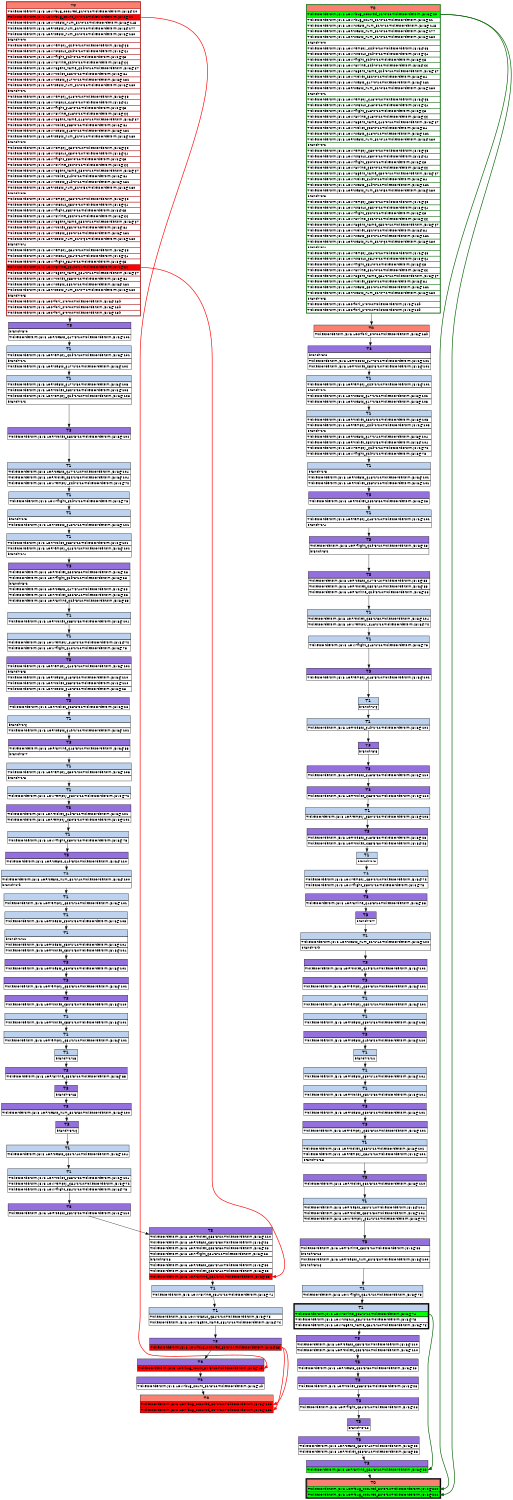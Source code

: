 digraph G {
	center=1;
	ranksep=.25; size = "7.5,10";
	node [shape=record]

labelloc=top;
labeljust=left;
f0 [fontname="Helvetica", fontsize="11", shape=none, margin=0,
	label=<<table border="2" color="#A00000" cellspacing="0">
		<tr><td border="1" bgcolor="salmon"><font point-size="14">T0</font></td></tr>
		<tr><td align="left" border="1">TicketsOrderSim.java LOW-bug_occured_51-0-1&amp;TicketsOrderSim.java@20</td></tr>
		<tr><td align="left" border="1" port="22" bgcolor="red">TicketsOrderSim.java LOW-bug_count_51-0-1&amp;TicketsOrderSim.java@21</td></tr>
		<tr><td align="left" border="1">TicketsOrderSim.java LOW-seats_num_51-0-1&amp;TicketsOrderSim.java@145</td></tr>
		<tr><td align="left" border="1">TicketsOrderSim.java LOR-seats_num_51-0-1&amp;TicketsOrderSim.java@177</td></tr>
		<tr><td align="left" border="1">TicketsOrderSim.java LOR-seats_num_51-0-2&amp;TicketsOrderSim.java@180</td></tr>
		<tr><td align="left" border="1">branch-0-0</td></tr>
		<tr><td align="left" border="1">TicketsOrderSim.java LOW-empty_629-0-1&amp;TicketsOrderSim.java@63</td></tr>
		<tr><td align="left" border="1">TicketsOrderSim.java LOW-status_629-0-1&amp;TicketsOrderSim.java@64</td></tr>
		<tr><td align="left" border="1">TicketsOrderSim.java LOW-flight_629-0-1&amp;TicketsOrderSim.java@65</td></tr>
		<tr><td align="left" border="1">TicketsOrderSim.java LOW-airline_629-0-1&amp;TicketsOrderSim.java@66</td></tr>
		<tr><td align="left" border="1">TicketsOrderSim.java LOW-agent_name_629-0-1&amp;TicketsOrderSim.java@67</td></tr>
		<tr><td align="left" border="1">TicketsOrderSim.java LOW-ticket_252-0-1&amp;TicketsOrderSim.java@84</td></tr>
		<tr><td align="left" border="1">TicketsOrderSim.java LOW-seats_647-0-1&amp;TicketsOrderSim.java@181</td></tr>
		<tr><td align="left" border="1">TicketsOrderSim.java LOR-seats_num_51-0-3&amp;TicketsOrderSim.java@180</td></tr>
		<tr><td align="left" border="1">branch-0-1</td></tr>
		<tr><td align="left" border="1">TicketsOrderSim.java LOW-empty_648-0-1&amp;TicketsOrderSim.java@63</td></tr>
		<tr><td align="left" border="1">TicketsOrderSim.java LOW-status_648-0-1&amp;TicketsOrderSim.java@64</td></tr>
		<tr><td align="left" border="1">TicketsOrderSim.java LOW-flight_648-0-1&amp;TicketsOrderSim.java@65</td></tr>
		<tr><td align="left" border="1">TicketsOrderSim.java LOW-airline_648-0-1&amp;TicketsOrderSim.java@66</td></tr>
		<tr><td align="left" border="1">TicketsOrderSim.java LOW-agent_name_648-0-1&amp;TicketsOrderSim.java@67</td></tr>
		<tr><td align="left" border="1">TicketsOrderSim.java LOW-ticket_635-0-1&amp;TicketsOrderSim.java@84</td></tr>
		<tr><td align="left" border="1">TicketsOrderSim.java LOW-seats_648-0-1&amp;TicketsOrderSim.java@181</td></tr>
		<tr><td align="left" border="1">TicketsOrderSim.java LOR-seats_num_51-0-4&amp;TicketsOrderSim.java@180</td></tr>
		<tr><td align="left" border="1">branch-0-2</td></tr>
		<tr><td align="left" border="1">TicketsOrderSim.java LOW-empty_650-0-1&amp;TicketsOrderSim.java@63</td></tr>
		<tr><td align="left" border="1">TicketsOrderSim.java LOW-status_650-0-1&amp;TicketsOrderSim.java@64</td></tr>
		<tr><td align="left" border="1">TicketsOrderSim.java LOW-flight_650-0-1&amp;TicketsOrderSim.java@65</td></tr>
		<tr><td align="left" border="1">TicketsOrderSim.java LOW-airline_650-0-1&amp;TicketsOrderSim.java@66</td></tr>
		<tr><td align="left" border="1">TicketsOrderSim.java LOW-agent_name_650-0-1&amp;TicketsOrderSim.java@67</td></tr>
		<tr><td align="left" border="1">TicketsOrderSim.java LOW-ticket_649-0-1&amp;TicketsOrderSim.java@84</td></tr>
		<tr><td align="left" border="1">TicketsOrderSim.java LOW-seats_649-0-1&amp;TicketsOrderSim.java@181</td></tr>
		<tr><td align="left" border="1">TicketsOrderSim.java LOR-seats_num_51-0-5&amp;TicketsOrderSim.java@180</td></tr>
		<tr><td align="left" border="1">branch-0-3</td></tr>
		<tr><td align="left" border="1">TicketsOrderSim.java LOW-empty_652-0-1&amp;TicketsOrderSim.java@63</td></tr>
		<tr><td align="left" border="1">TicketsOrderSim.java LOW-status_652-0-1&amp;TicketsOrderSim.java@64</td></tr>
		<tr><td align="left" border="1">TicketsOrderSim.java LOW-flight_652-0-1&amp;TicketsOrderSim.java@65</td></tr>
		<tr><td align="left" border="1">TicketsOrderSim.java LOW-airline_652-0-1&amp;TicketsOrderSim.java@66</td></tr>
		<tr><td align="left" border="1">TicketsOrderSim.java LOW-agent_name_652-0-1&amp;TicketsOrderSim.java@67</td></tr>
		<tr><td align="left" border="1">TicketsOrderSim.java LOW-ticket_651-0-1&amp;TicketsOrderSim.java@84</td></tr>
		<tr><td align="left" border="1">TicketsOrderSim.java LOW-seats_650-0-1&amp;TicketsOrderSim.java@181</td></tr>
		<tr><td align="left" border="1">TicketsOrderSim.java LOR-seats_num_51-0-6&amp;TicketsOrderSim.java@180</td></tr>
		<tr><td align="left" border="1">branch-0-4</td></tr>
		<tr><td align="left" border="1">TicketsOrderSim.java LOW-empty_654-0-1&amp;TicketsOrderSim.java@63</td></tr>
		<tr><td align="left" border="1">TicketsOrderSim.java LOW-status_654-0-1&amp;TicketsOrderSim.java@64</td></tr>
		<tr><td align="left" border="1">TicketsOrderSim.java LOW-flight_654-0-1&amp;TicketsOrderSim.java@65</td></tr>
		<tr><td align="left" border="1" port="12" bgcolor="red">TicketsOrderSim.java LOW-airline_654-0-1&amp;TicketsOrderSim.java@66</td></tr>
		<tr><td align="left" border="1">TicketsOrderSim.java LOW-agent_name_654-0-1&amp;TicketsOrderSim.java@67</td></tr>
		<tr><td align="left" border="1">TicketsOrderSim.java LOW-ticket_653-0-1&amp;TicketsOrderSim.java@84</td></tr>
		<tr><td align="left" border="1">TicketsOrderSim.java LOW-seats_651-0-1&amp;TicketsOrderSim.java@181</td></tr>
		<tr><td align="left" border="1">TicketsOrderSim.java LOR-seats_num_51-0-7&amp;TicketsOrderSim.java@180</td></tr>
		<tr><td align="left" border="1">branch-0-5</td></tr>
		<tr><td align="left" border="1">TicketsOrderSim.java LOS-fork_1-0-0&amp;TicketsOrderSim.java@189</td></tr>
		<tr><td align="left" border="1">TicketsOrderSim.java LOS-fork_2-0-0&amp;TicketsOrderSim.java@189</td></tr>
		<tr><td align="left" border="1">TicketsOrderSim.java LOS-fork_3-0-0&amp;TicketsOrderSim.java@189</td></tr>
	</table>>
]

f1 [fontname="Helvetica", fontsize="11", shape=none, margin=0,
	label=<<table border="0" cellspacing="0">
		<tr><td border="1" bgcolor="mediumpurple"><font point-size="14">T3</font></td></tr>
		<tr><td align="left" border="1">branch-3-0</td></tr>
		<tr><td align="left" border="1">TicketsOrderSim.java LOR-seats_647-3-1&amp;TicketsOrderSim.java@101</td></tr>
	</table>>
]

f2 [fontname="Helvetica", fontsize="11", shape=none, margin=0,
	label=<<table border="0" cellspacing="0">
		<tr><td border="1" bgcolor="lightsteelblue2"><font point-size="14">T1</font></td></tr>
		<tr><td align="left" border="1">TicketsOrderSim.java LOR-empty_629-1-1&amp;TicketsOrderSim.java@101</td></tr>
		<tr><td align="left" border="1">branch-1-1</td></tr>
		<tr><td align="left" border="1">TicketsOrderSim.java LOR-seats_647-1-2&amp;TicketsOrderSim.java@102</td></tr>
	</table>>
]

f3 [fontname="Helvetica", fontsize="11", shape=none, margin=0,
	label=<<table border="0" cellspacing="0">
		<tr><td border="1" bgcolor="lightsteelblue2"><font point-size="14">T1</font></td></tr>
		<tr><td align="left" border="1">TicketsOrderSim.java LOR-seats_647-1-3&amp;TicketsOrderSim.java@103</td></tr>
		<tr><td align="left" border="1">TicketsOrderSim.java LOR-ticket_252-1-2&amp;TicketsOrderSim.java@103</td></tr>
		<tr><td align="left" border="1">TicketsOrderSim.java LOR-empty_629-1-2&amp;TicketsOrderSim.java@103</td></tr>
		<tr><td align="left" border="1">branch-1-2</td></tr>
	</table>>
]

f4 [fontname="Helvetica", fontsize="11", shape=none, margin=0,
	label=<<table border="0" cellspacing="0">
		<tr><td border="1" bgcolor="mediumpurple"><font point-size="14">T3</font></td></tr>
		<tr><td align="left" border="1">TicketsOrderSim.java LOR-ticket_252-3-1&amp;TicketsOrderSim.java@101</td></tr>
	</table>>
]

f5 [fontname="Helvetica", fontsize="11", shape=none, margin=0,
	label=<<table border="0" cellspacing="0">
		<tr><td border="1" bgcolor="lightsteelblue2"><font point-size="14">T1</font></td></tr>
		<tr><td align="left" border="1">TicketsOrderSim.java LOR-seats_647-1-4&amp;TicketsOrderSim.java@104</td></tr>
		<tr><td align="left" border="1">TicketsOrderSim.java LOR-ticket_252-1-3&amp;TicketsOrderSim.java@104</td></tr>
		<tr><td align="left" border="1">TicketsOrderSim.java LOW-empty_629-1-1&amp;TicketsOrderSim.java@72</td></tr>
	</table>>
]

f6 [fontname="Helvetica", fontsize="11", shape=none, margin=0,
	label=<<table border="0" cellspacing="0">
		<tr><td border="1" bgcolor="lightsteelblue2"><font point-size="14">T1</font></td></tr>
		<tr><td align="left" border="1">TicketsOrderSim.java LOW-flight_629-1-1&amp;TicketsOrderSim.java@73</td></tr>
	</table>>
]

f7 [fontname="Helvetica", fontsize="11", shape=none, margin=0,
	label=<<table border="0" cellspacing="0">
		<tr><td border="1" bgcolor="lightsteelblue2"><font point-size="14">T1</font></td></tr>
		<tr><td align="left" border="1">branch-1-3</td></tr>
		<tr><td align="left" border="1">TicketsOrderSim.java LOR-seats_648-1-1&amp;TicketsOrderSim.java@101</td></tr>
	</table>>
]

f8 [fontname="Helvetica", fontsize="11", shape=none, margin=0,
	label=<<table border="0" cellspacing="0">
		<tr><td border="1" bgcolor="lightsteelblue2"><font point-size="14">T1</font></td></tr>
		<tr><td align="left" border="1">TicketsOrderSim.java LOR-ticket_635-1-1&amp;TicketsOrderSim.java@101</td></tr>
		<tr><td align="left" border="1">TicketsOrderSim.java LOR-empty_648-1-1&amp;TicketsOrderSim.java@101</td></tr>
		<tr><td align="left" border="1">branch-1-4</td></tr>
	</table>>
]

f9 [fontname="Helvetica", fontsize="11", shape=none, margin=0,
	label=<<table border="0" cellspacing="0">
		<tr><td border="1" bgcolor="mediumpurple"><font point-size="14">T3</font></td></tr>
		<tr><td align="left" border="1">TicketsOrderSim.java LOR-ticket_252-3-3&amp;TicketsOrderSim.java@28</td></tr>
		<tr><td align="left" border="1">TicketsOrderSim.java LOR-flight_629-3-1&amp;TicketsOrderSim.java@28</td></tr>
		<tr><td align="left" border="1">branch-3-2</td></tr>
		<tr><td align="left" border="1">TicketsOrderSim.java LOR-seats_647-3-4&amp;TicketsOrderSim.java@33</td></tr>
		<tr><td align="left" border="1">TicketsOrderSim.java LOR-ticket_252-3-4&amp;TicketsOrderSim.java@33</td></tr>
		<tr><td align="left" border="1">TicketsOrderSim.java LOR-airline_629-3-1&amp;TicketsOrderSim.java@33</td></tr>
	</table>>
]

f10 [fontname="Helvetica", fontsize="11", shape=none, margin=0,
	label=<<table border="0" cellspacing="0">
		<tr><td border="1" bgcolor="lightsteelblue2"><font point-size="14">T1</font></td></tr>
		<tr><td align="left" border="1">TicketsOrderSim.java LOR-ticket_635-1-3&amp;TicketsOrderSim.java@104</td></tr>
	</table>>
]

f11 [fontname="Helvetica", fontsize="11", shape=none, margin=0,
	label=<<table border="0" cellspacing="0">
		<tr><td border="1" bgcolor="lightsteelblue2"><font point-size="14">T1</font></td></tr>
		<tr><td align="left" border="1">TicketsOrderSim.java LOW-empty_648-1-1&amp;TicketsOrderSim.java@72</td></tr>
		<tr><td align="left" border="1">TicketsOrderSim.java LOW-flight_648-1-1&amp;TicketsOrderSim.java@73</td></tr>
	</table>>
]

f12 [fontname="Helvetica", fontsize="11", shape=none, margin=0,
	label=<<table border="0" cellspacing="0">
		<tr><td border="1" bgcolor="mediumpurple"><font point-size="14">T3</font></td></tr>
		<tr><td align="left" border="1">TicketsOrderSim.java LOR-empty_648-3-1&amp;TicketsOrderSim.java@101</td></tr>
		<tr><td align="left" border="1">branch-3-5</td></tr>
		<tr><td align="left" border="1">TicketsOrderSim.java LOR-seats_648-3-2&amp;TicketsOrderSim.java@110</td></tr>
		<tr><td align="left" border="1">TicketsOrderSim.java LOR-ticket_635-3-2&amp;TicketsOrderSim.java@110</td></tr>
		<tr><td align="left" border="1">TicketsOrderSim.java LOR-seats_648-3-3&amp;TicketsOrderSim.java@28</td></tr>
	</table>>
]

f13 [fontname="Helvetica", fontsize="11", shape=none, margin=0,
	label=<<table border="0" cellspacing="0">
		<tr><td border="1" bgcolor="mediumpurple"><font point-size="14">T3</font></td></tr>
		<tr><td align="left" border="1">TicketsOrderSim.java LOR-ticket_635-3-3&amp;TicketsOrderSim.java@28</td></tr>
	</table>>
]

f14 [fontname="Helvetica", fontsize="11", shape=none, margin=0,
	label=<<table border="0" cellspacing="0">
		<tr><td border="1" bgcolor="lightsteelblue2"><font point-size="14">T1</font></td></tr>
		<tr><td align="left" border="1">branch-1-6</td></tr>
		<tr><td align="left" border="1">TicketsOrderSim.java LOR-seats_649-1-1&amp;TicketsOrderSim.java@101</td></tr>
	</table>>
]

f15 [fontname="Helvetica", fontsize="11", shape=none, margin=0,
	label=<<table border="0" cellspacing="0">
		<tr><td border="1" bgcolor="mediumpurple"><font point-size="14">T3</font></td></tr>
		<tr><td align="left" border="1">TicketsOrderSim.java LOR-airline_648-3-1&amp;TicketsOrderSim.java@33</td></tr>
		<tr><td align="left" border="1">branch-3-7</td></tr>
	</table>>
]

f16 [fontname="Helvetica", fontsize="11", shape=none, margin=0,
	label=<<table border="0" cellspacing="0">
		<tr><td border="1" bgcolor="lightsteelblue2"><font point-size="14">T1</font></td></tr>
		<tr><td align="left" border="1">TicketsOrderSim.java LOR-empty_650-1-2&amp;TicketsOrderSim.java@103</td></tr>
		<tr><td align="left" border="1">branch-1-8</td></tr>
	</table>>
]

f17 [fontname="Helvetica", fontsize="11", shape=none, margin=0,
	label=<<table border="0" cellspacing="0">
		<tr><td border="1" bgcolor="lightsteelblue2"><font point-size="14">T1</font></td></tr>
		<tr><td align="left" border="1">TicketsOrderSim.java LOW-empty_650-1-1&amp;TicketsOrderSim.java@72</td></tr>
	</table>>
]

f18 [fontname="Helvetica", fontsize="11", shape=none, margin=0,
	label=<<table border="0" cellspacing="0">
		<tr><td border="1" bgcolor="mediumpurple"><font point-size="14">T3</font></td></tr>
		<tr><td align="left" border="1">TicketsOrderSim.java LOR-ticket_649-3-1&amp;TicketsOrderSim.java@101</td></tr>
		<tr><td align="left" border="1">TicketsOrderSim.java LOR-empty_650-3-1&amp;TicketsOrderSim.java@101</td></tr>
	</table>>
]

f19 [fontname="Helvetica", fontsize="11", shape=none, margin=0,
	label=<<table border="0" cellspacing="0">
		<tr><td border="1" bgcolor="lightsteelblue2"><font point-size="14">T1</font></td></tr>
		<tr><td align="left" border="1">TicketsOrderSim.java LOW-flight_650-1-1&amp;TicketsOrderSim.java@73</td></tr>
	</table>>
]

f20 [fontname="Helvetica", fontsize="11", shape=none, margin=0,
	label=<<table border="0" cellspacing="0">
		<tr><td border="1" bgcolor="mediumpurple"><font point-size="14">T3</font></td></tr>
		<tr><td align="left" border="1">TicketsOrderSim.java LOR-seats_649-3-2&amp;TicketsOrderSim.java@110</td></tr>
	</table>>
]

f21 [fontname="Helvetica", fontsize="11", shape=none, margin=0,
	label=<<table border="0" cellspacing="0">
		<tr><td border="1" bgcolor="lightsteelblue2"><font point-size="14">T1</font></td></tr>
		<tr><td align="left" border="1">TicketsOrderSim.java LOR-seats_num_51-1-4&amp;TicketsOrderSim.java@100</td></tr>
		<tr><td align="left" border="1">branch-1-9</td></tr>
	</table>>
]

f22 [fontname="Helvetica", fontsize="11", shape=none, margin=0,
	label=<<table border="0" cellspacing="0">
		<tr><td border="1" bgcolor="lightsteelblue2"><font point-size="14">T1</font></td></tr>
		<tr><td align="left" border="1">TicketsOrderSim.java LOR-empty_652-1-1&amp;TicketsOrderSim.java@101</td></tr>
	</table>>
]

f23 [fontname="Helvetica", fontsize="11", shape=none, margin=0,
	label=<<table border="0" cellspacing="0">
		<tr><td border="1" bgcolor="lightsteelblue2"><font point-size="14">T1</font></td></tr>
		<tr><td align="left" border="1">TicketsOrderSim.java LOR-seats_650-1-3&amp;TicketsOrderSim.java@103</td></tr>
	</table>>
]

f24 [fontname="Helvetica", fontsize="11", shape=none, margin=0,
	label=<<table border="0" cellspacing="0">
		<tr><td border="1" bgcolor="lightsteelblue2"><font point-size="14">T1</font></td></tr>
		<tr><td align="left" border="1">branch-1-11</td></tr>
		<tr><td align="left" border="1">TicketsOrderSim.java LOR-seats_650-1-4&amp;TicketsOrderSim.java@104</td></tr>
		<tr><td align="left" border="1">TicketsOrderSim.java LOR-ticket_651-1-3&amp;TicketsOrderSim.java@104</td></tr>
	</table>>
]

f25 [fontname="Helvetica", fontsize="11", shape=none, margin=0,
	label=<<table border="0" cellspacing="0">
		<tr><td border="1" bgcolor="mediumpurple"><font point-size="14">T3</font></td></tr>
		<tr><td align="left" border="1">TicketsOrderSim.java LOR-seats_650-3-1&amp;TicketsOrderSim.java@101</td></tr>
	</table>>
]

f26 [fontname="Helvetica", fontsize="11", shape=none, margin=0,
	label=<<table border="0" cellspacing="0">
		<tr><td border="1" bgcolor="mediumpurple"><font point-size="14">T3</font></td></tr>
		<tr><td align="left" border="1">TicketsOrderSim.java LOR-empty_652-3-1&amp;TicketsOrderSim.java@101</td></tr>
	</table>>
]

f27 [fontname="Helvetica", fontsize="11", shape=none, margin=0,
	label=<<table border="0" cellspacing="0">
		<tr><td border="1" bgcolor="mediumpurple"><font point-size="14">T3</font></td></tr>
		<tr><td align="left" border="1">TicketsOrderSim.java LOR-ticket_651-3-2&amp;TicketsOrderSim.java@110</td></tr>
	</table>>
]

f28 [fontname="Helvetica", fontsize="11", shape=none, margin=0,
	label=<<table border="0" cellspacing="0">
		<tr><td border="1" bgcolor="lightsteelblue2"><font point-size="14">T1</font></td></tr>
		<tr><td align="left" border="1">TicketsOrderSim.java LOR-ticket_653-1-1&amp;TicketsOrderSim.java@101</td></tr>
	</table>>
]

f29 [fontname="Helvetica", fontsize="11", shape=none, margin=0,
	label=<<table border="0" cellspacing="0">
		<tr><td border="1" bgcolor="lightsteelblue2"><font point-size="14">T1</font></td></tr>
		<tr><td align="left" border="1">TicketsOrderSim.java LOR-empty_654-1-1&amp;TicketsOrderSim.java@101</td></tr>
	</table>>
]

f30 [fontname="Helvetica", fontsize="11", shape=none, margin=0,
	label=<<table border="0" cellspacing="0">
		<tr><td border="1" bgcolor="lightsteelblue2"><font point-size="14">T1</font></td></tr>
		<tr><td align="left" border="1">branch-1-13</td></tr>
	</table>>
]

f31 [fontname="Helvetica", fontsize="11", shape=none, margin=0,
	label=<<table border="0" cellspacing="0">
		<tr><td border="1" bgcolor="mediumpurple"><font point-size="14">T3</font></td></tr>
		<tr><td align="left" border="1">TicketsOrderSim.java LOR-airline_652-3-1&amp;TicketsOrderSim.java@33</td></tr>
	</table>>
]

f32 [fontname="Helvetica", fontsize="11", shape=none, margin=0,
	label=<<table border="0" cellspacing="0">
		<tr><td border="1" bgcolor="mediumpurple"><font point-size="14">T3</font></td></tr>
		<tr><td align="left" border="1">branch-3-15</td></tr>
	</table>>
]

f33 [fontname="Helvetica", fontsize="11", shape=none, margin=0,
	label=<<table border="0" cellspacing="0">
		<tr><td border="1" bgcolor="mediumpurple"><font point-size="14">T3</font></td></tr>
		<tr><td align="left" border="1">TicketsOrderSim.java LOR-seats_num_51-3-5&amp;TicketsOrderSim.java@100</td></tr>
	</table>>
]

f34 [fontname="Helvetica", fontsize="11", shape=none, margin=0,
	label=<<table border="0" cellspacing="0">
		<tr><td border="1" bgcolor="mediumpurple"><font point-size="14">T3</font></td></tr>
		<tr><td align="left" border="1">branch-3-16</td></tr>
	</table>>
]

f35 [fontname="Helvetica", fontsize="11", shape=none, margin=0,
	label=<<table border="0" cellspacing="0">
		<tr><td border="1" bgcolor="lightsteelblue2"><font point-size="14">T1</font></td></tr>
		<tr><td align="left" border="1">TicketsOrderSim.java LOR-seats_651-1-4&amp;TicketsOrderSim.java@104</td></tr>
	</table>>
]

f36 [fontname="Helvetica", fontsize="11", shape=none, margin=0,
	label=<<table border="0" cellspacing="0">
		<tr><td border="1" bgcolor="lightsteelblue2"><font point-size="14">T1</font></td></tr>
		<tr><td align="left" border="1">TicketsOrderSim.java LOR-ticket_653-1-3&amp;TicketsOrderSim.java@104</td></tr>
		<tr><td align="left" border="1">TicketsOrderSim.java LOW-empty_654-1-1&amp;TicketsOrderSim.java@72</td></tr>
		<tr><td align="left" border="1">TicketsOrderSim.java LOW-flight_654-1-1&amp;TicketsOrderSim.java@73</td></tr>
	</table>>
]

f37 [fontname="Helvetica", fontsize="11", shape=none, margin=0,
	label=<<table border="0" cellspacing="0">
		<tr><td border="1" bgcolor="mediumpurple"><font point-size="14">T3</font></td></tr>
		<tr><td align="left" border="1">TicketsOrderSim.java LOR-seats_651-3-2&amp;TicketsOrderSim.java@110</td></tr>
	</table>>
]

f38 [fontname="Helvetica", fontsize="11", shape=none, margin=0,
	label=<<table border="0" cellspacing="0">
		<tr><td border="1" bgcolor="mediumpurple"><font point-size="14">T3</font></td></tr>
		<tr><td align="left" border="1">TicketsOrderSim.java LOR-ticket_653-3-2&amp;TicketsOrderSim.java@110</td></tr>
		<tr><td align="left" border="1">TicketsOrderSim.java LOR-seats_651-3-3&amp;TicketsOrderSim.java@28</td></tr>
		<tr><td align="left" border="1">TicketsOrderSim.java LOR-ticket_653-3-3&amp;TicketsOrderSim.java@28</td></tr>
		<tr><td align="left" border="1">TicketsOrderSim.java LOR-flight_654-3-1&amp;TicketsOrderSim.java@28</td></tr>
		<tr><td align="left" border="1">branch-3-18</td></tr>
		<tr><td align="left" border="1">TicketsOrderSim.java LOR-seats_651-3-4&amp;TicketsOrderSim.java@33</td></tr>
		<tr><td align="left" border="1">TicketsOrderSim.java LOR-ticket_653-3-4&amp;TicketsOrderSim.java@33</td></tr>
		<tr><td align="left" border="1" port="11" bgcolor="red">TicketsOrderSim.java LOR-airline_654-3-1&amp;TicketsOrderSim.java@33</td></tr>
	</table>>
]

f39 [fontname="Helvetica", fontsize="11", shape=none, margin=0,
	label=<<table border="0" cellspacing="0">
		<tr><td border="1" bgcolor="lightsteelblue2"><font point-size="14">T1</font></td></tr>
		<tr><td align="left" border="1">TicketsOrderSim.java LOW-airline_654-1-1&amp;TicketsOrderSim.java@74</td></tr>
	</table>>
]

f40 [fontname="Helvetica", fontsize="11", shape=none, margin=0,
	label=<<table border="0" cellspacing="0">
		<tr><td border="1" bgcolor="lightsteelblue2"><font point-size="14">T1</font></td></tr>
		<tr><td align="left" border="1">TicketsOrderSim.java LOW-status_654-1-1&amp;TicketsOrderSim.java@75</td></tr>
		<tr><td align="left" border="1">TicketsOrderSim.java LOW-agent_name_654-1-1&amp;TicketsOrderSim.java@76</td></tr>
	</table>>
]

f41 [fontname="Helvetica", fontsize="11", shape=none, margin=0,
	label=<<table border="0" cellspacing="0">
		<tr><td border="1" bgcolor="mediumpurple"><font point-size="14">T3</font></td></tr>
		<tr><td align="left" border="1" port="32" bgcolor="red">TicketsOrderSim.java LOW-bug_occured_51-3-1&amp;TicketsOrderSim.java@35</td></tr>
	</table>>
]

f42 [fontname="Helvetica", fontsize="11", shape=none, margin=0,
	label=<<table border="0" cellspacing="0">
		<tr><td border="1" bgcolor="mediumpurple"><font point-size="14">T3</font></td></tr>
		<tr><td align="left" border="1" port="21" bgcolor="red">TicketsOrderSim.java LOR-bug_count_51-3-1&amp;TicketsOrderSim.java@49</td></tr>
	</table>>
]

f43 [fontname="Helvetica", fontsize="11", shape=none, margin=0,
	label=<<table border="0" cellspacing="0">
		<tr><td border="1" bgcolor="mediumpurple"><font point-size="14">T3</font></td></tr>
		<tr><td align="left" border="1">TicketsOrderSim.java LOW-bug_count_51-3-1&amp;TicketsOrderSim.java@49</td></tr>
	</table>>
]

f44 [fontname="Helvetica", fontsize="11", shape=none, margin=0,
	label=<<table border="0" cellspacing="0">
		<tr><td border="1" bgcolor="salmon"><font point-size="14">T0</font></td></tr>
		<tr><td align="left" border="1" port="31" bgcolor="red">TicketsOrderSim.java LOR-bug_occured_51-0-1&amp;TicketsOrderSim.java@220</td></tr>
		<tr><td align="left" border="1" port="41" bgcolor="red">TicketsOrderSim.java LOR-bug_occured_51-0-2&amp;TicketsOrderSim.java@221</td></tr>
	</table>>
]

f0 -> f1;
f1 -> f2;
f2 -> f3;
f3 -> f4;
f4 -> f5;
f5 -> f6;
f6 -> f7;
f7 -> f8;
f8 -> f9;
f9 -> f10;
f10 -> f11;
f11 -> f12;
f12 -> f13;
f13 -> f14;
f14 -> f15;
f15 -> f16;
f16 -> f17;
f17 -> f18;
f18 -> f19;
f19 -> f20;
f20 -> f21;
f21 -> f22;
f22 -> f23;
f23 -> f24;
f24 -> f25;
f25 -> f26;
f26 -> f27;
f27 -> f28;
f28 -> f29;
f29 -> f30;
f30 -> f31;
f31 -> f32;
f32 -> f33;
f33 -> f34;
f34 -> f35;
f35 -> f36;
f36 -> f37;
f37 -> f38;
f38 -> f39;
f39 -> f40;
f40 -> f41;
f41 -> f42;
f42 -> f43;
f43 -> f44;
f0:12:e -> f38:11:e [color="red", fontcolor="red", style=bold] ;


f0:22:e -> f42:21:e [color="red", fontcolor="red", style=bold] ;


f41:32:e -> f44:31:e [color="red", fontcolor="red", style=bold] ;


f41:32:e -> f44:41:e [color="red", fontcolor="red", style=bold] ;


a0 [fontname="Helvetica", fontsize="11", shape=none, margin=0,
	label=<<table border="2" color="darkgreen" cellspacing="0">
		<tr><td border="1" bgcolor="salmon"><font point-size="14">T0</font></td></tr>
		<tr><td align="left" border="1" port="22" bgcolor="green">TicketsOrderSim.java LOW-bug_occured_51-0-1&amp;TicketsOrderSim.java@20</td></tr>
		<tr><td align="left" border="1">TicketsOrderSim.java LOW-bug_count_51-0-1&amp;TicketsOrderSim.java@21</td></tr>
		<tr><td align="left" border="1">TicketsOrderSim.java LOW-seats_num_51-0-1&amp;TicketsOrderSim.java@145</td></tr>
		<tr><td align="left" border="1">TicketsOrderSim.java LOR-seats_num_51-0-1&amp;TicketsOrderSim.java@177</td></tr>
		<tr><td align="left" border="1">TicketsOrderSim.java LOR-seats_num_51-0-2&amp;TicketsOrderSim.java@180</td></tr>
		<tr><td align="left" border="1">branch-0-0</td></tr>
		<tr><td align="left" border="1">TicketsOrderSim.java LOW-empty_629-0-1&amp;TicketsOrderSim.java@63</td></tr>
		<tr><td align="left" border="1">TicketsOrderSim.java LOW-status_629-0-1&amp;TicketsOrderSim.java@64</td></tr>
		<tr><td align="left" border="1">TicketsOrderSim.java LOW-flight_629-0-1&amp;TicketsOrderSim.java@65</td></tr>
		<tr><td align="left" border="1">TicketsOrderSim.java LOW-airline_629-0-1&amp;TicketsOrderSim.java@66</td></tr>
		<tr><td align="left" border="1">TicketsOrderSim.java LOW-agent_name_629-0-1&amp;TicketsOrderSim.java@67</td></tr>
		<tr><td align="left" border="1">TicketsOrderSim.java LOW-ticket_252-0-1&amp;TicketsOrderSim.java@84</td></tr>
		<tr><td align="left" border="1">TicketsOrderSim.java LOW-seats_647-0-1&amp;TicketsOrderSim.java@181</td></tr>
		<tr><td align="left" border="1">TicketsOrderSim.java LOR-seats_num_51-0-3&amp;TicketsOrderSim.java@180</td></tr>
		<tr><td align="left" border="1">branch-0-1</td></tr>
		<tr><td align="left" border="1">TicketsOrderSim.java LOW-empty_648-0-1&amp;TicketsOrderSim.java@63</td></tr>
		<tr><td align="left" border="1">TicketsOrderSim.java LOW-status_648-0-1&amp;TicketsOrderSim.java@64</td></tr>
		<tr><td align="left" border="1">TicketsOrderSim.java LOW-flight_648-0-1&amp;TicketsOrderSim.java@65</td></tr>
		<tr><td align="left" border="1">TicketsOrderSim.java LOW-airline_648-0-1&amp;TicketsOrderSim.java@66</td></tr>
		<tr><td align="left" border="1">TicketsOrderSim.java LOW-agent_name_648-0-1&amp;TicketsOrderSim.java@67</td></tr>
		<tr><td align="left" border="1">TicketsOrderSim.java LOW-ticket_635-0-1&amp;TicketsOrderSim.java@84</td></tr>
		<tr><td align="left" border="1">TicketsOrderSim.java LOW-seats_648-0-1&amp;TicketsOrderSim.java@181</td></tr>
		<tr><td align="left" border="1">TicketsOrderSim.java LOR-seats_num_51-0-4&amp;TicketsOrderSim.java@180</td></tr>
		<tr><td align="left" border="1">branch-0-2</td></tr>
		<tr><td align="left" border="1">TicketsOrderSim.java LOW-empty_650-0-1&amp;TicketsOrderSim.java@63</td></tr>
		<tr><td align="left" border="1">TicketsOrderSim.java LOW-status_650-0-1&amp;TicketsOrderSim.java@64</td></tr>
		<tr><td align="left" border="1">TicketsOrderSim.java LOW-flight_650-0-1&amp;TicketsOrderSim.java@65</td></tr>
		<tr><td align="left" border="1">TicketsOrderSim.java LOW-airline_650-0-1&amp;TicketsOrderSim.java@66</td></tr>
		<tr><td align="left" border="1">TicketsOrderSim.java LOW-agent_name_650-0-1&amp;TicketsOrderSim.java@67</td></tr>
		<tr><td align="left" border="1">TicketsOrderSim.java LOW-ticket_649-0-1&amp;TicketsOrderSim.java@84</td></tr>
		<tr><td align="left" border="1">TicketsOrderSim.java LOW-seats_649-0-1&amp;TicketsOrderSim.java@181</td></tr>
		<tr><td align="left" border="1">TicketsOrderSim.java LOR-seats_num_51-0-5&amp;TicketsOrderSim.java@180</td></tr>
		<tr><td align="left" border="1">branch-0-3</td></tr>
		<tr><td align="left" border="1">TicketsOrderSim.java LOW-empty_652-0-1&amp;TicketsOrderSim.java@63</td></tr>
		<tr><td align="left" border="1">TicketsOrderSim.java LOW-status_652-0-1&amp;TicketsOrderSim.java@64</td></tr>
		<tr><td align="left" border="1">TicketsOrderSim.java LOW-flight_652-0-1&amp;TicketsOrderSim.java@65</td></tr>
		<tr><td align="left" border="1">TicketsOrderSim.java LOW-airline_652-0-1&amp;TicketsOrderSim.java@66</td></tr>
		<tr><td align="left" border="1">TicketsOrderSim.java LOW-agent_name_652-0-1&amp;TicketsOrderSim.java@67</td></tr>
		<tr><td align="left" border="1">TicketsOrderSim.java LOW-ticket_651-0-1&amp;TicketsOrderSim.java@84</td></tr>
		<tr><td align="left" border="1">TicketsOrderSim.java LOW-seats_650-0-1&amp;TicketsOrderSim.java@181</td></tr>
		<tr><td align="left" border="1">TicketsOrderSim.java LOR-seats_num_51-0-6&amp;TicketsOrderSim.java@180</td></tr>
		<tr><td align="left" border="1">branch-0-4</td></tr>
		<tr><td align="left" border="1">TicketsOrderSim.java LOW-empty_654-0-1&amp;TicketsOrderSim.java@63</td></tr>
		<tr><td align="left" border="1">TicketsOrderSim.java LOW-status_654-0-1&amp;TicketsOrderSim.java@64</td></tr>
		<tr><td align="left" border="1">TicketsOrderSim.java LOW-flight_654-0-1&amp;TicketsOrderSim.java@65</td></tr>
		<tr><td align="left" border="1">TicketsOrderSim.java LOW-airline_654-0-1&amp;TicketsOrderSim.java@66</td></tr>
		<tr><td align="left" border="1">TicketsOrderSim.java LOW-agent_name_654-0-1&amp;TicketsOrderSim.java@67</td></tr>
		<tr><td align="left" border="1">TicketsOrderSim.java LOW-ticket_653-0-1&amp;TicketsOrderSim.java@84</td></tr>
		<tr><td align="left" border="1">TicketsOrderSim.java LOW-seats_651-0-1&amp;TicketsOrderSim.java@181</td></tr>
		<tr><td align="left" border="1">TicketsOrderSim.java LOR-seats_num_51-0-7&amp;TicketsOrderSim.java@180</td></tr>
		<tr><td align="left" border="1">branch-0-5</td></tr>
		<tr><td align="left" border="1">TicketsOrderSim.java LOS-fork_1-0-0&amp;TicketsOrderSim.java@189</td></tr>
		<tr><td align="left" border="1">TicketsOrderSim.java LOS-fork_2-0-0&amp;TicketsOrderSim.java@189</td></tr>
	</table>>
]

a1 [fontname="Helvetica", fontsize="11", shape=none, margin=0,
	label=<<table border="0" cellspacing="0">
		<tr><td border="1" bgcolor="salmon"><font point-size="14">T0</font></td></tr>
		<tr><td align="left" border="1">TicketsOrderSim.java LOS-fork_3-0-0&amp;TicketsOrderSim.java@189</td></tr>
	</table>>
]

a2 [fontname="Helvetica", fontsize="11", shape=none, margin=0,
	label=<<table border="0" cellspacing="0">
		<tr><td border="1" bgcolor="mediumpurple"><font point-size="14">T3</font></td></tr>
		<tr><td align="left" border="1">branch-3-0</td></tr>
		<tr><td align="left" border="1">TicketsOrderSim.java LOR-seats_647-3-1&amp;TicketsOrderSim.java@101</td></tr>
		<tr><td align="left" border="1">TicketsOrderSim.java LOR-ticket_252-3-1&amp;TicketsOrderSim.java@101</td></tr>
	</table>>
]

a3 [fontname="Helvetica", fontsize="11", shape=none, margin=0,
	label=<<table border="0" cellspacing="0">
		<tr><td border="1" bgcolor="lightsteelblue2"><font point-size="14">T1</font></td></tr>
		<tr><td align="left" border="1">TicketsOrderSim.java LOR-empty_629-1-1&amp;TicketsOrderSim.java@101</td></tr>
		<tr><td align="left" border="1">branch-1-1</td></tr>
		<tr><td align="left" border="1">TicketsOrderSim.java LOR-seats_647-1-2&amp;TicketsOrderSim.java@102</td></tr>
		<tr><td align="left" border="1">TicketsOrderSim.java LOR-seats_647-1-3&amp;TicketsOrderSim.java@103</td></tr>
	</table>>
]

a4 [fontname="Helvetica", fontsize="11", shape=none, margin=0,
	label=<<table border="0" cellspacing="0">
		<tr><td border="1" bgcolor="lightsteelblue2"><font point-size="14">T1</font></td></tr>
		<tr><td align="left" border="1">TicketsOrderSim.java LOR-ticket_252-1-2&amp;TicketsOrderSim.java@103</td></tr>
		<tr><td align="left" border="1">TicketsOrderSim.java LOR-empty_629-1-2&amp;TicketsOrderSim.java@103</td></tr>
		<tr><td align="left" border="1">branch-1-2</td></tr>
		<tr><td align="left" border="1">TicketsOrderSim.java LOR-seats_647-1-4&amp;TicketsOrderSim.java@104</td></tr>
		<tr><td align="left" border="1">TicketsOrderSim.java LOR-ticket_252-1-3&amp;TicketsOrderSim.java@104</td></tr>
		<tr><td align="left" border="1">TicketsOrderSim.java LOW-empty_629-1-1&amp;TicketsOrderSim.java@72</td></tr>
		<tr><td align="left" border="1">TicketsOrderSim.java LOW-flight_629-1-1&amp;TicketsOrderSim.java@73</td></tr>
	</table>>
]

a5 [fontname="Helvetica", fontsize="11", shape=none, margin=0,
	label=<<table border="0" cellspacing="0">
		<tr><td border="1" bgcolor="lightsteelblue2"><font point-size="14">T1</font></td></tr>
		<tr><td align="left" border="1">branch-1-3</td></tr>
		<tr><td align="left" border="1">TicketsOrderSim.java LOR-seats_648-1-1&amp;TicketsOrderSim.java@101</td></tr>
		<tr><td align="left" border="1">TicketsOrderSim.java LOR-ticket_635-1-1&amp;TicketsOrderSim.java@101</td></tr>
	</table>>
]

a6 [fontname="Helvetica", fontsize="11", shape=none, margin=0,
	label=<<table border="0" cellspacing="0">
		<tr><td border="1" bgcolor="mediumpurple"><font point-size="14">T3</font></td></tr>
		<tr><td align="left" border="1">TicketsOrderSim.java LOR-ticket_252-3-3&amp;TicketsOrderSim.java@28</td></tr>
	</table>>
]

a7 [fontname="Helvetica", fontsize="11", shape=none, margin=0,
	label=<<table border="0" cellspacing="0">
		<tr><td border="1" bgcolor="lightsteelblue2"><font point-size="14">T1</font></td></tr>
		<tr><td align="left" border="1">TicketsOrderSim.java LOR-empty_648-1-1&amp;TicketsOrderSim.java@101</td></tr>
		<tr><td align="left" border="1">branch-1-4</td></tr>
	</table>>
]

a8 [fontname="Helvetica", fontsize="11", shape=none, margin=0,
	label=<<table border="0" cellspacing="0">
		<tr><td border="1" bgcolor="mediumpurple"><font point-size="14">T3</font></td></tr>
		<tr><td align="left" border="1">TicketsOrderSim.java LOR-flight_629-3-1&amp;TicketsOrderSim.java@28</td></tr>
		<tr><td align="left" border="1">branch-3-2</td></tr>
	</table>>
]

a9 [fontname="Helvetica", fontsize="11", shape=none, margin=0,
	label=<<table border="0" cellspacing="0">
		<tr><td border="1" bgcolor="mediumpurple"><font point-size="14">T3</font></td></tr>
		<tr><td align="left" border="1">TicketsOrderSim.java LOR-seats_647-3-4&amp;TicketsOrderSim.java@33</td></tr>
		<tr><td align="left" border="1">TicketsOrderSim.java LOR-ticket_252-3-4&amp;TicketsOrderSim.java@33</td></tr>
		<tr><td align="left" border="1">TicketsOrderSim.java LOR-airline_629-3-1&amp;TicketsOrderSim.java@33</td></tr>
	</table>>
]

a10 [fontname="Helvetica", fontsize="11", shape=none, margin=0,
	label=<<table border="0" cellspacing="0">
		<tr><td border="1" bgcolor="lightsteelblue2"><font point-size="14">T1</font></td></tr>
		<tr><td align="left" border="1">TicketsOrderSim.java LOR-ticket_635-1-3&amp;TicketsOrderSim.java@104</td></tr>
		<tr><td align="left" border="1">TicketsOrderSim.java LOW-empty_648-1-1&amp;TicketsOrderSim.java@72</td></tr>
	</table>>
]

a11 [fontname="Helvetica", fontsize="11", shape=none, margin=0,
	label=<<table border="0" cellspacing="0">
		<tr><td border="1" bgcolor="lightsteelblue2"><font point-size="14">T1</font></td></tr>
		<tr><td align="left" border="1">TicketsOrderSim.java LOW-flight_648-1-1&amp;TicketsOrderSim.java@73</td></tr>
	</table>>
]

a12 [fontname="Helvetica", fontsize="11", shape=none, margin=0,
	label=<<table border="0" cellspacing="0">
		<tr><td border="1" bgcolor="mediumpurple"><font point-size="14">T3</font></td></tr>
		<tr><td align="left" border="1">TicketsOrderSim.java LOR-empty_648-3-1&amp;TicketsOrderSim.java@101</td></tr>
	</table>>
]

a13 [fontname="Helvetica", fontsize="11", shape=none, margin=0,
	label=<<table border="0" cellspacing="0">
		<tr><td border="1" bgcolor="lightsteelblue2"><font point-size="14">T1</font></td></tr>
		<tr><td align="left" border="1">branch-1-6</td></tr>
	</table>>
]

a14 [fontname="Helvetica", fontsize="11", shape=none, margin=0,
	label=<<table border="0" cellspacing="0">
		<tr><td border="1" bgcolor="lightsteelblue2"><font point-size="14">T1</font></td></tr>
		<tr><td align="left" border="1">TicketsOrderSim.java LOR-seats_649-1-1&amp;TicketsOrderSim.java@101</td></tr>
	</table>>
]

a15 [fontname="Helvetica", fontsize="11", shape=none, margin=0,
	label=<<table border="0" cellspacing="0">
		<tr><td border="1" bgcolor="mediumpurple"><font point-size="14">T3</font></td></tr>
		<tr><td align="left" border="1">branch-3-5</td></tr>
	</table>>
]

a16 [fontname="Helvetica", fontsize="11", shape=none, margin=0,
	label=<<table border="0" cellspacing="0">
		<tr><td border="1" bgcolor="mediumpurple"><font point-size="14">T3</font></td></tr>
		<tr><td align="left" border="1">TicketsOrderSim.java LOR-seats_648-3-2&amp;TicketsOrderSim.java@110</td></tr>
	</table>>
]

a17 [fontname="Helvetica", fontsize="11", shape=none, margin=0,
	label=<<table border="0" cellspacing="0">
		<tr><td border="1" bgcolor="mediumpurple"><font point-size="14">T3</font></td></tr>
		<tr><td align="left" border="1">TicketsOrderSim.java LOR-ticket_635-3-2&amp;TicketsOrderSim.java@110</td></tr>
	</table>>
]

a18 [fontname="Helvetica", fontsize="11", shape=none, margin=0,
	label=<<table border="0" cellspacing="0">
		<tr><td border="1" bgcolor="lightsteelblue2"><font point-size="14">T1</font></td></tr>
		<tr><td align="left" border="1">TicketsOrderSim.java LOR-empty_650-1-2&amp;TicketsOrderSim.java@103</td></tr>
	</table>>
]

a19 [fontname="Helvetica", fontsize="11", shape=none, margin=0,
	label=<<table border="0" cellspacing="0">
		<tr><td border="1" bgcolor="mediumpurple"><font point-size="14">T3</font></td></tr>
		<tr><td align="left" border="1">TicketsOrderSim.java LOR-seats_648-3-3&amp;TicketsOrderSim.java@28</td></tr>
		<tr><td align="left" border="1">TicketsOrderSim.java LOR-ticket_635-3-3&amp;TicketsOrderSim.java@28</td></tr>
	</table>>
]

a20 [fontname="Helvetica", fontsize="11", shape=none, margin=0,
	label=<<table border="0" cellspacing="0">
		<tr><td border="1" bgcolor="lightsteelblue2"><font point-size="14">T1</font></td></tr>
		<tr><td align="left" border="1">branch-1-8</td></tr>
	</table>>
]

a21 [fontname="Helvetica", fontsize="11", shape=none, margin=0,
	label=<<table border="0" cellspacing="0">
		<tr><td border="1" bgcolor="lightsteelblue2"><font point-size="14">T1</font></td></tr>
		<tr><td align="left" border="1">TicketsOrderSim.java LOW-empty_650-1-1&amp;TicketsOrderSim.java@72</td></tr>
		<tr><td align="left" border="1">TicketsOrderSim.java LOW-flight_650-1-1&amp;TicketsOrderSim.java@73</td></tr>
	</table>>
]

a22 [fontname="Helvetica", fontsize="11", shape=none, margin=0,
	label=<<table border="0" cellspacing="0">
		<tr><td border="1" bgcolor="mediumpurple"><font point-size="14">T3</font></td></tr>
		<tr><td align="left" border="1">TicketsOrderSim.java LOR-airline_648-3-1&amp;TicketsOrderSim.java@33</td></tr>
	</table>>
]

a23 [fontname="Helvetica", fontsize="11", shape=none, margin=0,
	label=<<table border="0" cellspacing="0">
		<tr><td border="1" bgcolor="mediumpurple"><font point-size="14">T3</font></td></tr>
		<tr><td align="left" border="1">branch-3-7</td></tr>
	</table>>
]

a24 [fontname="Helvetica", fontsize="11", shape=none, margin=0,
	label=<<table border="0" cellspacing="0">
		<tr><td border="1" bgcolor="lightsteelblue2"><font point-size="14">T1</font></td></tr>
		<tr><td align="left" border="1">TicketsOrderSim.java LOR-seats_num_51-1-4&amp;TicketsOrderSim.java@100</td></tr>
		<tr><td align="left" border="1">branch-1-9</td></tr>
	</table>>
]

a25 [fontname="Helvetica", fontsize="11", shape=none, margin=0,
	label=<<table border="0" cellspacing="0">
		<tr><td border="1" bgcolor="mediumpurple"><font point-size="14">T3</font></td></tr>
		<tr><td align="left" border="1">TicketsOrderSim.java LOR-ticket_649-3-1&amp;TicketsOrderSim.java@101</td></tr>
	</table>>
]

a26 [fontname="Helvetica", fontsize="11", shape=none, margin=0,
	label=<<table border="0" cellspacing="0">
		<tr><td border="1" bgcolor="mediumpurple"><font point-size="14">T3</font></td></tr>
		<tr><td align="left" border="1">TicketsOrderSim.java LOR-empty_650-3-1&amp;TicketsOrderSim.java@101</td></tr>
	</table>>
]

a27 [fontname="Helvetica", fontsize="11", shape=none, margin=0,
	label=<<table border="0" cellspacing="0">
		<tr><td border="1" bgcolor="lightsteelblue2"><font point-size="14">T1</font></td></tr>
		<tr><td align="left" border="1">TicketsOrderSim.java LOR-empty_652-1-1&amp;TicketsOrderSim.java@101</td></tr>
	</table>>
]

a28 [fontname="Helvetica", fontsize="11", shape=none, margin=0,
	label=<<table border="0" cellspacing="0">
		<tr><td border="1" bgcolor="lightsteelblue2"><font point-size="14">T1</font></td></tr>
		<tr><td align="left" border="1">TicketsOrderSim.java LOR-seats_650-1-3&amp;TicketsOrderSim.java@103</td></tr>
	</table>>
]

a29 [fontname="Helvetica", fontsize="11", shape=none, margin=0,
	label=<<table border="0" cellspacing="0">
		<tr><td border="1" bgcolor="mediumpurple"><font point-size="14">T3</font></td></tr>
		<tr><td align="left" border="1">TicketsOrderSim.java LOR-seats_649-3-2&amp;TicketsOrderSim.java@110</td></tr>
	</table>>
]

a30 [fontname="Helvetica", fontsize="11", shape=none, margin=0,
	label=<<table border="0" cellspacing="0">
		<tr><td border="1" bgcolor="lightsteelblue2"><font point-size="14">T1</font></td></tr>
		<tr><td align="left" border="1">branch-1-11</td></tr>
	</table>>
]

a31 [fontname="Helvetica", fontsize="11", shape=none, margin=0,
	label=<<table border="0" cellspacing="0">
		<tr><td border="1" bgcolor="lightsteelblue2"><font point-size="14">T1</font></td></tr>
		<tr><td align="left" border="1">TicketsOrderSim.java LOR-seats_650-1-4&amp;TicketsOrderSim.java@104</td></tr>
	</table>>
]

a32 [fontname="Helvetica", fontsize="11", shape=none, margin=0,
	label=<<table border="0" cellspacing="0">
		<tr><td border="1" bgcolor="lightsteelblue2"><font point-size="14">T1</font></td></tr>
		<tr><td align="left" border="1">TicketsOrderSim.java LOR-ticket_651-1-3&amp;TicketsOrderSim.java@104</td></tr>
	</table>>
]

a33 [fontname="Helvetica", fontsize="11", shape=none, margin=0,
	label=<<table border="0" cellspacing="0">
		<tr><td border="1" bgcolor="mediumpurple"><font point-size="14">T3</font></td></tr>
		<tr><td align="left" border="1">TicketsOrderSim.java LOR-seats_650-3-1&amp;TicketsOrderSim.java@101</td></tr>
	</table>>
]

a34 [fontname="Helvetica", fontsize="11", shape=none, margin=0,
	label=<<table border="0" cellspacing="0">
		<tr><td border="1" bgcolor="mediumpurple"><font point-size="14">T3</font></td></tr>
		<tr><td align="left" border="1">TicketsOrderSim.java LOR-empty_652-3-1&amp;TicketsOrderSim.java@101</td></tr>
	</table>>
]

a35 [fontname="Helvetica", fontsize="11", shape=none, margin=0,
	label=<<table border="0" cellspacing="0">
		<tr><td border="1" bgcolor="lightsteelblue2"><font point-size="14">T1</font></td></tr>
		<tr><td align="left" border="1">TicketsOrderSim.java LOR-ticket_653-1-1&amp;TicketsOrderSim.java@101</td></tr>
		<tr><td align="left" border="1">TicketsOrderSim.java LOR-empty_654-1-1&amp;TicketsOrderSim.java@101</td></tr>
		<tr><td align="left" border="1">branch-1-13</td></tr>
	</table>>
]

a36 [fontname="Helvetica", fontsize="11", shape=none, margin=0,
	label=<<table border="0" cellspacing="0">
		<tr><td border="1" bgcolor="mediumpurple"><font point-size="14">T3</font></td></tr>
		<tr><td align="left" border="1">TicketsOrderSim.java LOR-ticket_651-3-2&amp;TicketsOrderSim.java@110</td></tr>
	</table>>
]

a37 [fontname="Helvetica", fontsize="11", shape=none, margin=0,
	label=<<table border="0" cellspacing="0">
		<tr><td border="1" bgcolor="lightsteelblue2"><font point-size="14">T1</font></td></tr>
		<tr><td align="left" border="1">TicketsOrderSim.java LOR-seats_651-1-4&amp;TicketsOrderSim.java@104</td></tr>
		<tr><td align="left" border="1">TicketsOrderSim.java LOR-ticket_653-1-3&amp;TicketsOrderSim.java@104</td></tr>
		<tr><td align="left" border="1">TicketsOrderSim.java LOW-empty_654-1-1&amp;TicketsOrderSim.java@72</td></tr>
	</table>>
]

a38 [fontname="Helvetica", fontsize="11", shape=none, margin=0,
	label=<<table border="0" cellspacing="0">
		<tr><td border="1" bgcolor="mediumpurple"><font point-size="14">T3</font></td></tr>
		<tr><td align="left" border="1">TicketsOrderSim.java LOR-airline_652-3-1&amp;TicketsOrderSim.java@33</td></tr>
		<tr><td align="left" border="1">branch-3-15</td></tr>
		<tr><td align="left" border="1">TicketsOrderSim.java LOR-seats_num_51-3-5&amp;TicketsOrderSim.java@100</td></tr>
		<tr><td align="left" border="1">branch-3-16</td></tr>
	</table>>
]

a39 [fontname="Helvetica", fontsize="11", shape=none, margin=0,
	label=<<table border="0" cellspacing="0">
		<tr><td border="1" bgcolor="lightsteelblue2"><font point-size="14">T1</font></td></tr>
		<tr><td align="left" border="1">TicketsOrderSim.java LOW-flight_654-1-1&amp;TicketsOrderSim.java@73</td></tr>
	</table>>
]

a40 [fontname="Helvetica", fontsize="11", shape=none, margin=0,
	label=<<table border="4" cellspacing="0">
		<tr><td border="1" bgcolor="lightsteelblue2"><font point-size="14">T1</font></td></tr>
		<tr><td align="left" border="1" port="12" bgcolor="green">TicketsOrderSim.java LOW-airline_654-1-1&amp;TicketsOrderSim.java@74</td></tr>
		<tr><td align="left" border="1">TicketsOrderSim.java LOW-status_654-1-1&amp;TicketsOrderSim.java@75</td></tr>
		<tr><td align="left" border="1">TicketsOrderSim.java LOW-agent_name_654-1-1&amp;TicketsOrderSim.java@76</td></tr>
	</table>>
]

a41 [fontname="Helvetica", fontsize="11", shape=none, margin=0,
	label=<<table border="0" cellspacing="0">
		<tr><td border="1" bgcolor="mediumpurple"><font point-size="14">T3</font></td></tr>
		<tr><td align="left" border="1">TicketsOrderSim.java LOR-seats_651-3-2&amp;TicketsOrderSim.java@110</td></tr>
		<tr><td align="left" border="1">TicketsOrderSim.java LOR-ticket_653-3-2&amp;TicketsOrderSim.java@110</td></tr>
	</table>>
]

a42 [fontname="Helvetica", fontsize="11", shape=none, margin=0,
	label=<<table border="0" cellspacing="0">
		<tr><td border="1" bgcolor="mediumpurple"><font point-size="14">T3</font></td></tr>
		<tr><td align="left" border="1">TicketsOrderSim.java LOR-seats_651-3-3&amp;TicketsOrderSim.java@28</td></tr>
	</table>>
]

a43 [fontname="Helvetica", fontsize="11", shape=none, margin=0,
	label=<<table border="0" cellspacing="0">
		<tr><td border="1" bgcolor="mediumpurple"><font point-size="14">T3</font></td></tr>
		<tr><td align="left" border="1">TicketsOrderSim.java LOR-ticket_653-3-3&amp;TicketsOrderSim.java@28</td></tr>
	</table>>
]

a44 [fontname="Helvetica", fontsize="11", shape=none, margin=0,
	label=<<table border="0" cellspacing="0">
		<tr><td border="1" bgcolor="mediumpurple"><font point-size="14">T3</font></td></tr>
		<tr><td align="left" border="1">TicketsOrderSim.java LOR-flight_654-3-1&amp;TicketsOrderSim.java@28</td></tr>
	</table>>
]

a45 [fontname="Helvetica", fontsize="11", shape=none, margin=0,
	label=<<table border="0" cellspacing="0">
		<tr><td border="1" bgcolor="mediumpurple"><font point-size="14">T3</font></td></tr>
		<tr><td align="left" border="1">branch-3-18</td></tr>
	</table>>
]

a46 [fontname="Helvetica", fontsize="11", shape=none, margin=0,
	label=<<table border="0" cellspacing="0">
		<tr><td border="1" bgcolor="mediumpurple"><font point-size="14">T3</font></td></tr>
		<tr><td align="left" border="1">TicketsOrderSim.java LOR-seats_651-3-4&amp;TicketsOrderSim.java@33</td></tr>
		<tr><td align="left" border="1">TicketsOrderSim.java LOR-ticket_653-3-4&amp;TicketsOrderSim.java@33</td></tr>
	</table>>
]

a47 [fontname="Helvetica", fontsize="11", shape=none, margin=0,
	label=<<table border="0" cellspacing="0">
		<tr><td border="1" bgcolor="mediumpurple"><font point-size="14">T3</font></td></tr>
		<tr><td align="left" border="1" port="11" bgcolor="green">TicketsOrderSim.java LOR-airline_654-3-1&amp;TicketsOrderSim.java@33</td></tr>
	</table>>
]

a48 [fontname="Helvetica", fontsize="11", shape=none, margin=0,
	label=<<table border="4" cellspacing="0">
		<tr><td border="1" bgcolor="salmon"><font point-size="14">T0</font></td></tr>
		<tr><td align="left" border="1" port="21" bgcolor="green">TicketsOrderSim.java LOR-bug_occured_51-0-1&amp;TicketsOrderSim.java@220</td></tr>
		<tr><td align="left" border="1" port="31" bgcolor="green">TicketsOrderSim.java LOR-bug_occured_51-0-2&amp;TicketsOrderSim.java@221</td></tr>
	</table>>
]

a0 -> a1;
a1 -> a2;
a2 -> a3;
a3 -> a4;
a4 -> a5;
a5 -> a6;
a6 -> a7;
a7 -> a8;
a8 -> a9;
a9 -> a10;
a10 -> a11;
a11 -> a12;
a12 -> a13;
a13 -> a14;
a14 -> a15;
a15 -> a16;
a16 -> a17;
a17 -> a18;
a18 -> a19;
a19 -> a20;
a20 -> a21;
a21 -> a22;
a22 -> a23;
a23 -> a24;
a24 -> a25;
a25 -> a26;
a26 -> a27;
a27 -> a28;
a28 -> a29;
a29 -> a30;
a30 -> a31;
a31 -> a32;
a32 -> a33;
a33 -> a34;
a34 -> a35;
a35 -> a36;
a36 -> a37;
a37 -> a38;
a38 -> a39;
a39 -> a40;
a40 -> a41;
a41 -> a42;
a42 -> a43;
a43 -> a44;
a44 -> a45;
a45 -> a46;
a46 -> a47;
a47 -> a48;
a40:12:e -> a47:11:e [color="darkgreen", fontcolor="darkgreen", style=bold] ;


a0:22:e -> a48:21:e [color="darkgreen", fontcolor="darkgreen", style=bold] ;


a0:22:e -> a48:31:e [color="darkgreen", fontcolor="darkgreen", style=bold] ;


}
